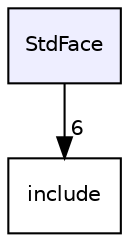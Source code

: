 digraph "StdFace" {
  compound=true
  node [ fontsize="10", fontname="Helvetica"];
  edge [ labelfontsize="10", labelfontname="Helvetica"];
  dir_1e461e20856930d8c8341cb19bb280fe [shape=box, label="StdFace", style="filled", fillcolor="#eeeeff", pencolor="black", URL="dir_1e461e20856930d8c8341cb19bb280fe.html"];
  dir_d44c64559bbebec7f509842c48db8b23 [shape=box label="include" URL="dir_d44c64559bbebec7f509842c48db8b23.html"];
  dir_1e461e20856930d8c8341cb19bb280fe->dir_d44c64559bbebec7f509842c48db8b23 [headlabel="6", labeldistance=1.5 headhref="dir_000001_000000.html"];
}
